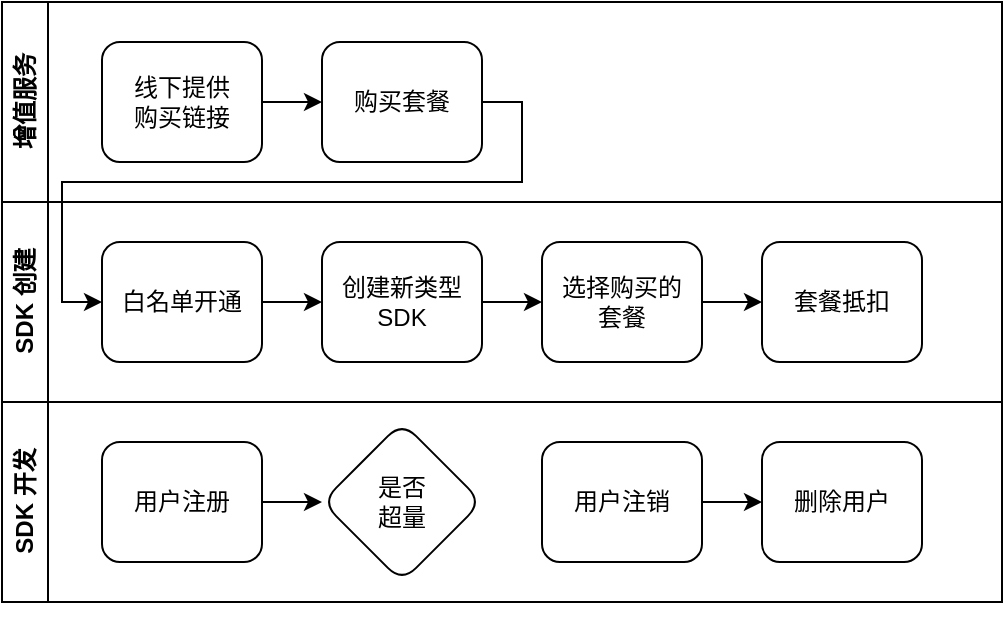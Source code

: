 <mxfile version="24.6.4" type="github">
  <diagram name="多 SDK 套餐" id="GKP_1afsvZRX7d36DQRf">
    <mxGraphModel dx="938" dy="527" grid="1" gridSize="10" guides="1" tooltips="1" connect="1" arrows="1" fold="1" page="1" pageScale="1" pageWidth="827" pageHeight="1169" math="0" shadow="0">
      <root>
        <mxCell id="0" />
        <mxCell id="1" parent="0" />
        <mxCell id="H1jCAznNCiDQPqvQXg3_-2" value="" style="swimlane;startSize=0;" parent="1" vertex="1">
          <mxGeometry x="10" y="10" width="500" height="300" as="geometry" />
        </mxCell>
        <mxCell id="H1jCAznNCiDQPqvQXg3_-3" value="增值服务" style="swimlane;horizontal=0;whiteSpace=wrap;html=1;" parent="H1jCAznNCiDQPqvQXg3_-2" vertex="1">
          <mxGeometry width="500" height="100" as="geometry" />
        </mxCell>
        <mxCell id="I408_7lIDBWeXFgGldu--2" value="" style="edgeStyle=orthogonalEdgeStyle;rounded=0;orthogonalLoop=1;jettySize=auto;html=1;" edge="1" parent="H1jCAznNCiDQPqvQXg3_-3" source="H1jCAznNCiDQPqvQXg3_-11" target="I408_7lIDBWeXFgGldu--1">
          <mxGeometry relative="1" as="geometry" />
        </mxCell>
        <mxCell id="H1jCAznNCiDQPqvQXg3_-11" value="线下提供&lt;div&gt;购买链接&lt;/div&gt;" style="rounded=1;whiteSpace=wrap;html=1;" parent="H1jCAznNCiDQPqvQXg3_-3" vertex="1">
          <mxGeometry x="50" y="20" width="80" height="60" as="geometry" />
        </mxCell>
        <mxCell id="I408_7lIDBWeXFgGldu--1" value="购买套餐" style="rounded=1;whiteSpace=wrap;html=1;" vertex="1" parent="H1jCAznNCiDQPqvQXg3_-3">
          <mxGeometry x="160" y="20" width="80" height="60" as="geometry" />
        </mxCell>
        <mxCell id="H1jCAznNCiDQPqvQXg3_-8" value="SDK 创建" style="swimlane;horizontal=0;whiteSpace=wrap;html=1;" parent="H1jCAznNCiDQPqvQXg3_-2" vertex="1">
          <mxGeometry y="100" width="500" height="100" as="geometry" />
        </mxCell>
        <mxCell id="H1jCAznNCiDQPqvQXg3_-14" value="" style="edgeStyle=orthogonalEdgeStyle;rounded=0;orthogonalLoop=1;jettySize=auto;html=1;" parent="H1jCAznNCiDQPqvQXg3_-8" source="H1jCAznNCiDQPqvQXg3_-12" target="H1jCAznNCiDQPqvQXg3_-13" edge="1">
          <mxGeometry relative="1" as="geometry" />
        </mxCell>
        <mxCell id="H1jCAznNCiDQPqvQXg3_-12" value="创建新类型 SDK" style="rounded=1;whiteSpace=wrap;html=1;" parent="H1jCAznNCiDQPqvQXg3_-8" vertex="1">
          <mxGeometry x="160" y="20" width="80" height="60" as="geometry" />
        </mxCell>
        <mxCell id="H1jCAznNCiDQPqvQXg3_-16" value="" style="edgeStyle=orthogonalEdgeStyle;rounded=0;orthogonalLoop=1;jettySize=auto;html=1;" parent="H1jCAznNCiDQPqvQXg3_-8" source="H1jCAznNCiDQPqvQXg3_-13" target="H1jCAznNCiDQPqvQXg3_-15" edge="1">
          <mxGeometry relative="1" as="geometry" />
        </mxCell>
        <mxCell id="H1jCAznNCiDQPqvQXg3_-13" value="选择购买的&lt;div&gt;套餐&lt;/div&gt;" style="rounded=1;whiteSpace=wrap;html=1;" parent="H1jCAznNCiDQPqvQXg3_-8" vertex="1">
          <mxGeometry x="270" y="20" width="80" height="60" as="geometry" />
        </mxCell>
        <mxCell id="H1jCAznNCiDQPqvQXg3_-15" value="套餐抵扣" style="rounded=1;whiteSpace=wrap;html=1;" parent="H1jCAznNCiDQPqvQXg3_-8" vertex="1">
          <mxGeometry x="380" y="20" width="80" height="60" as="geometry" />
        </mxCell>
        <mxCell id="I408_7lIDBWeXFgGldu--7" style="edgeStyle=orthogonalEdgeStyle;rounded=0;orthogonalLoop=1;jettySize=auto;html=1;exitX=1;exitY=0.5;exitDx=0;exitDy=0;entryX=0;entryY=0.5;entryDx=0;entryDy=0;" edge="1" parent="H1jCAznNCiDQPqvQXg3_-8" source="I408_7lIDBWeXFgGldu--5" target="H1jCAznNCiDQPqvQXg3_-12">
          <mxGeometry relative="1" as="geometry" />
        </mxCell>
        <mxCell id="I408_7lIDBWeXFgGldu--5" value="白名单开通" style="rounded=1;whiteSpace=wrap;html=1;" vertex="1" parent="H1jCAznNCiDQPqvQXg3_-8">
          <mxGeometry x="50" y="20" width="80" height="60" as="geometry" />
        </mxCell>
        <mxCell id="H1jCAznNCiDQPqvQXg3_-9" value="SDK 开发" style="swimlane;horizontal=0;whiteSpace=wrap;html=1;" parent="H1jCAznNCiDQPqvQXg3_-2" vertex="1">
          <mxGeometry y="200" width="500" height="100" as="geometry" />
        </mxCell>
        <mxCell id="H1jCAznNCiDQPqvQXg3_-21" value="" style="edgeStyle=orthogonalEdgeStyle;rounded=0;orthogonalLoop=1;jettySize=auto;html=1;" parent="H1jCAznNCiDQPqvQXg3_-9" source="H1jCAznNCiDQPqvQXg3_-17" target="H1jCAznNCiDQPqvQXg3_-20" edge="1">
          <mxGeometry relative="1" as="geometry" />
        </mxCell>
        <mxCell id="H1jCAznNCiDQPqvQXg3_-17" value="用户注册" style="rounded=1;whiteSpace=wrap;html=1;" parent="H1jCAznNCiDQPqvQXg3_-9" vertex="1">
          <mxGeometry x="50" y="20" width="80" height="60" as="geometry" />
        </mxCell>
        <mxCell id="H1jCAznNCiDQPqvQXg3_-20" value="是否&lt;div&gt;超量&lt;/div&gt;" style="rhombus;whiteSpace=wrap;html=1;rounded=1;" parent="H1jCAznNCiDQPqvQXg3_-9" vertex="1">
          <mxGeometry x="160" y="10" width="80" height="80" as="geometry" />
        </mxCell>
        <mxCell id="H1jCAznNCiDQPqvQXg3_-24" value="" style="edgeStyle=orthogonalEdgeStyle;rounded=0;orthogonalLoop=1;jettySize=auto;html=1;" parent="H1jCAznNCiDQPqvQXg3_-9" source="H1jCAznNCiDQPqvQXg3_-22" target="H1jCAznNCiDQPqvQXg3_-23" edge="1">
          <mxGeometry relative="1" as="geometry" />
        </mxCell>
        <mxCell id="H1jCAznNCiDQPqvQXg3_-22" value="用户注销" style="rounded=1;whiteSpace=wrap;html=1;" parent="H1jCAznNCiDQPqvQXg3_-9" vertex="1">
          <mxGeometry x="270" y="20" width="80" height="60" as="geometry" />
        </mxCell>
        <mxCell id="H1jCAznNCiDQPqvQXg3_-23" value="删除用户" style="rounded=1;whiteSpace=wrap;html=1;" parent="H1jCAznNCiDQPqvQXg3_-9" vertex="1">
          <mxGeometry x="380" y="20" width="80" height="60" as="geometry" />
        </mxCell>
        <mxCell id="I408_7lIDBWeXFgGldu--6" style="edgeStyle=orthogonalEdgeStyle;rounded=0;orthogonalLoop=1;jettySize=auto;html=1;exitX=1;exitY=0.5;exitDx=0;exitDy=0;entryX=0;entryY=0.5;entryDx=0;entryDy=0;" edge="1" parent="H1jCAznNCiDQPqvQXg3_-2" source="I408_7lIDBWeXFgGldu--1" target="I408_7lIDBWeXFgGldu--5">
          <mxGeometry relative="1" as="geometry">
            <Array as="points">
              <mxPoint x="260" y="50" />
              <mxPoint x="260" y="90" />
              <mxPoint x="30" y="90" />
              <mxPoint x="30" y="150" />
            </Array>
          </mxGeometry>
        </mxCell>
        <mxCell id="H1jCAznNCiDQPqvQXg3_-10" style="edgeStyle=orthogonalEdgeStyle;rounded=0;orthogonalLoop=1;jettySize=auto;html=1;exitX=0.5;exitY=1;exitDx=0;exitDy=0;" parent="1" source="H1jCAznNCiDQPqvQXg3_-2" target="H1jCAznNCiDQPqvQXg3_-2" edge="1">
          <mxGeometry relative="1" as="geometry" />
        </mxCell>
      </root>
    </mxGraphModel>
  </diagram>
</mxfile>
